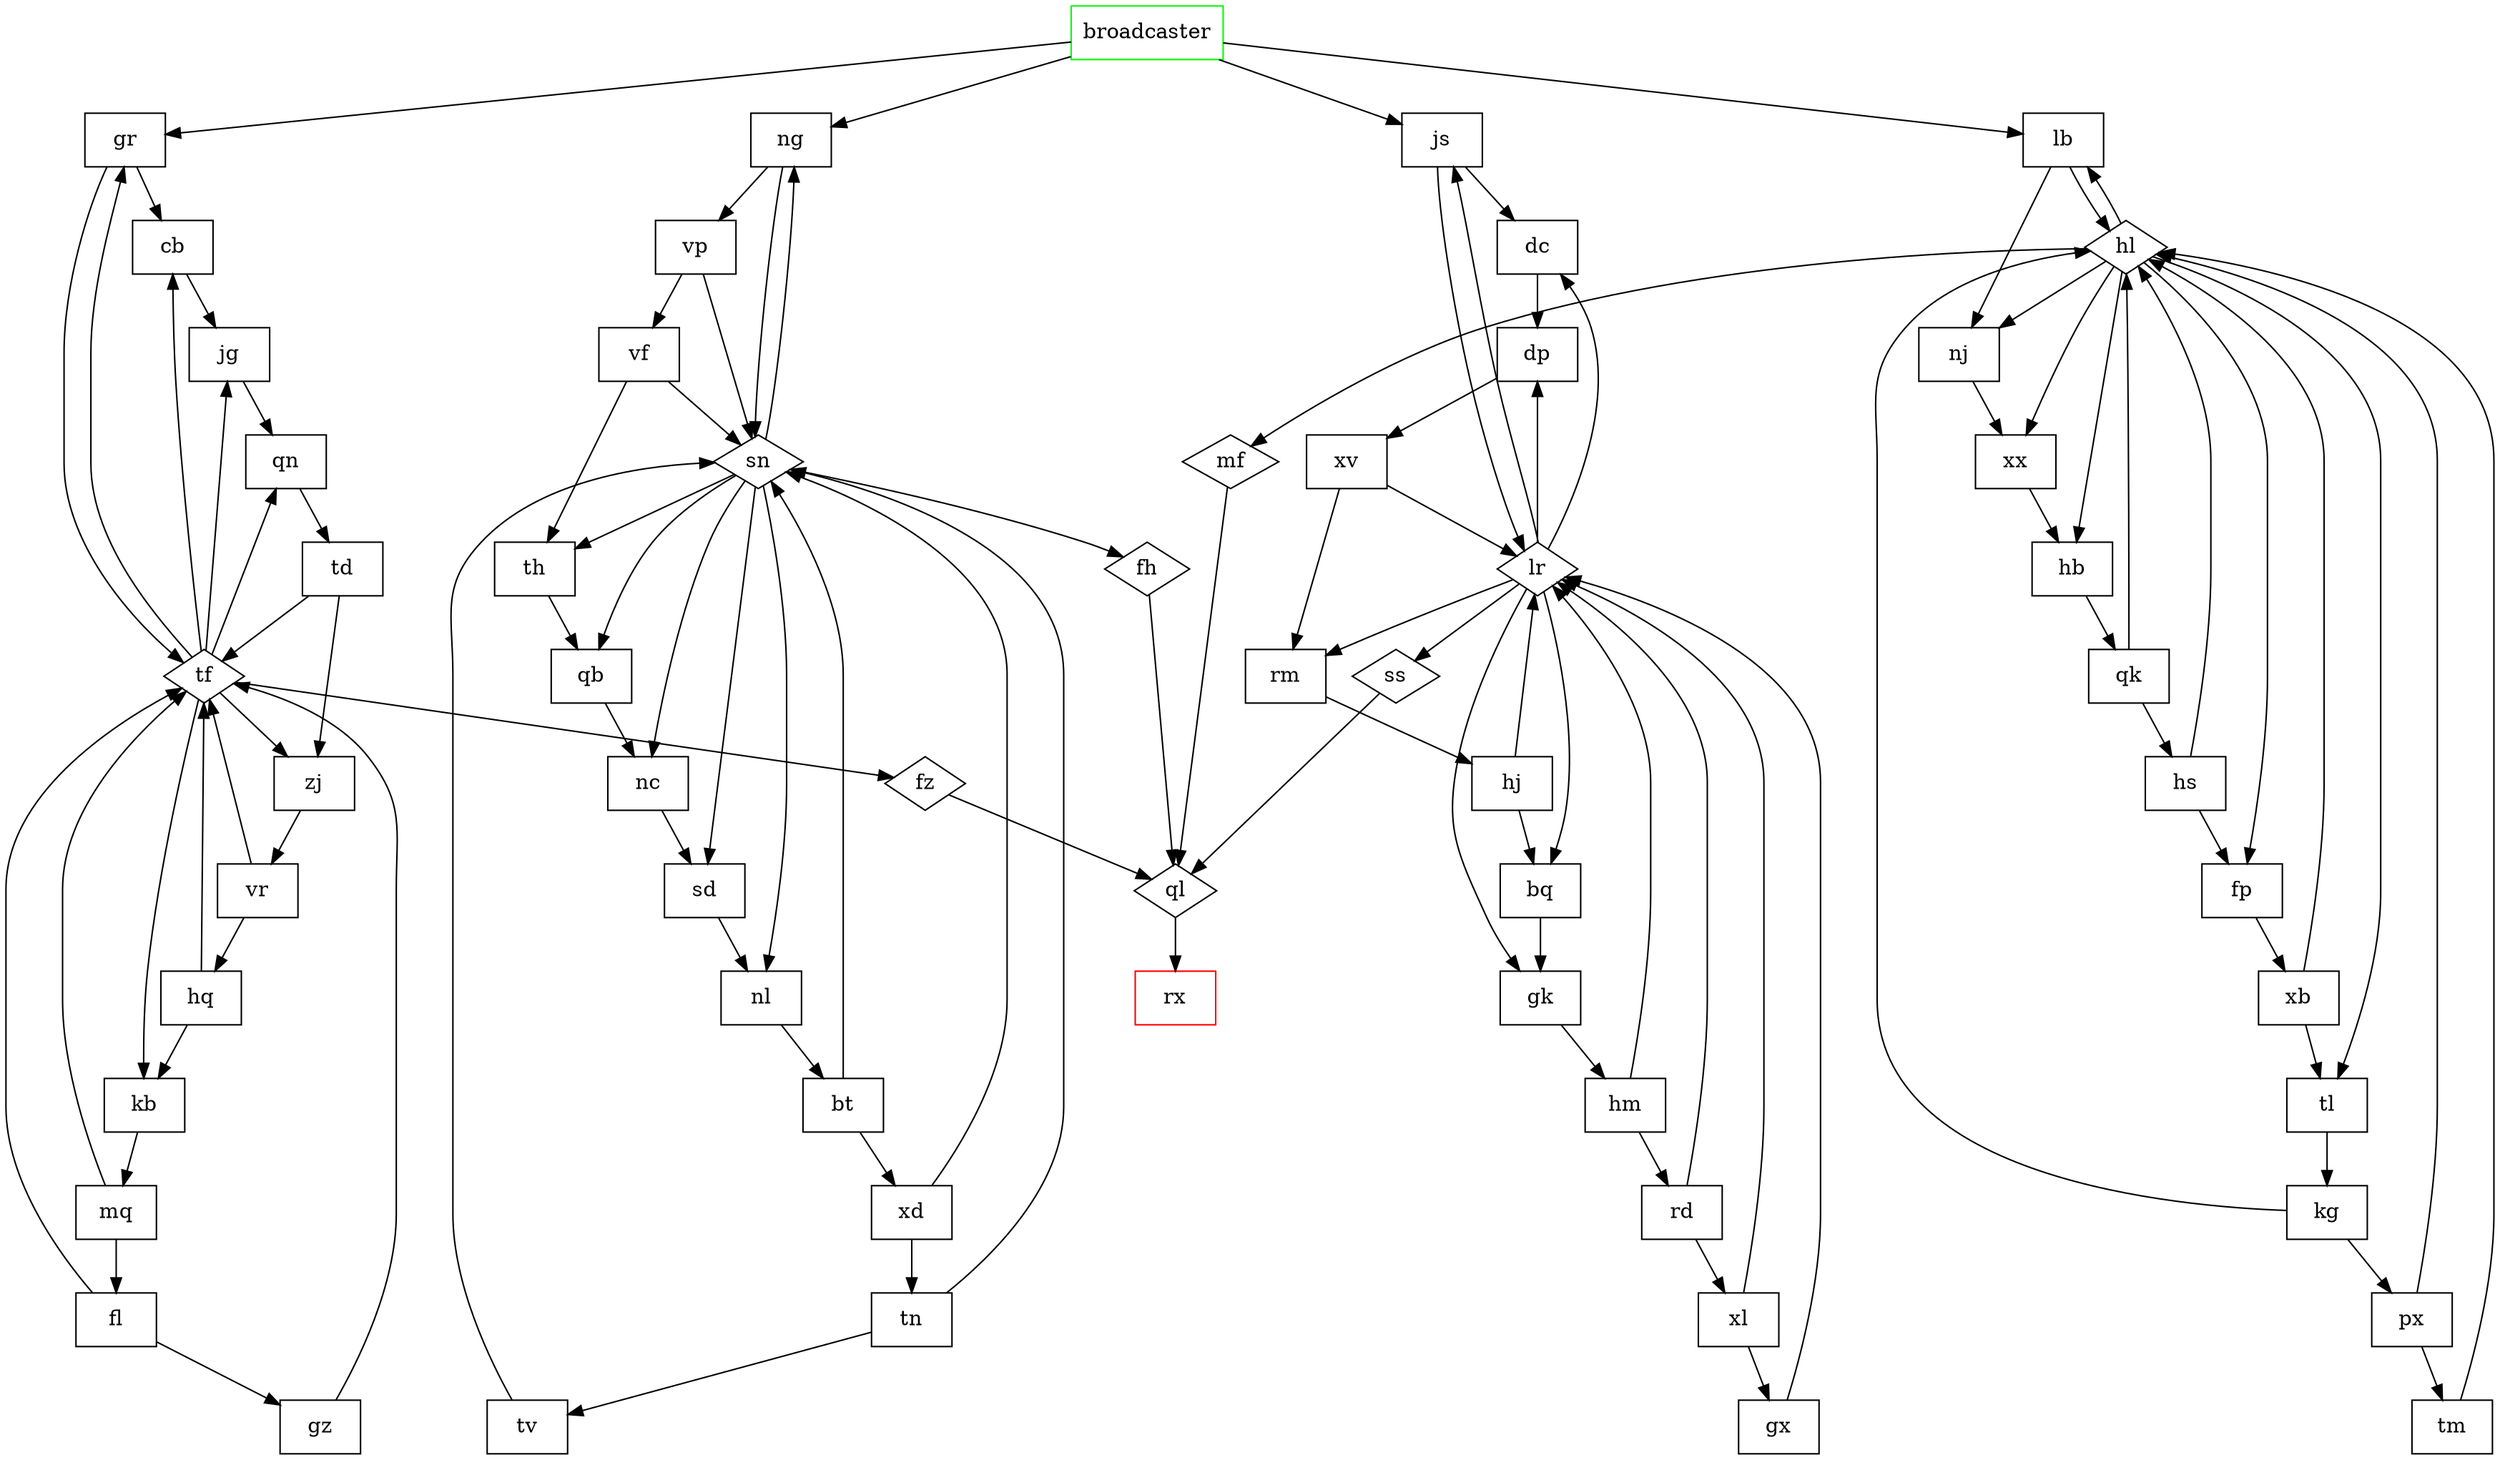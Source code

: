 digraph {
  broadcaster [shape="box" color="green"]
  bq  [shape="box"]
  bt  [shape="box"]
  cb  [shape="box"]
  dc  [shape="box"]
  dp  [shape="box"]
  fh  [shape="diamond"]
  fl  [shape="box"]
  fp  [shape="box"]
  fz  [shape="diamond"]
  gk  [shape="box"]
  gr  [shape="box"]
  gx  [shape="box"]
  gz  [shape="box"]
  hb  [shape="box"]
  hj  [shape="box"]
  hl  [shape="diamond"]
  hm  [shape="box"]
  hq  [shape="box"]
  hs  [shape="box"]
  jg  [shape="box"]
  js  [shape="box"]
  kb  [shape="box"]
  kg  [shape="box"]
  lb  [shape="box"]
  lr  [shape="diamond"]
  mf  [shape="diamond"]
  mq  [shape="box"]
  nc  [shape="box"]
  ng  [shape="box"]
  nj  [shape="box"]
  nl  [shape="box"]
  px  [shape="box"]
  qb  [shape="box"]
  qk  [shape="box"]
  qn  [shape="box"]
  rd  [shape="box"]
  rm  [shape="box"]
  sd  [shape="box"]
  sn  [shape="diamond"]
  ss  [shape="diamond"]
  td  [shape="box"]
  tf  [shape="diamond"]
  th  [shape="box"]
  tl  [shape="box"]
  tm  [shape="box"]
  tn  [shape="box"]
  tv  [shape="box"]
  vf  [shape="box"]
  vp  [shape="box"]
  vr  [shape="box"]
  xb  [shape="box"]
  xd  [shape="box"]
  xl  [shape="box"]
  xv  [shape="box"]
  xx  [shape="box"]
  zj  [shape="box"]
  ql  [shape="diamond"]
  rx  [shape="box" color="red"]

  fl -> tf
  fl ->gz
  xb -> hl
  xb ->tl
  mq -> tf
  mq ->fl
  px -> hl
  px ->tm
  dp -> xv
  broadcaster -> js
  broadcaster -> ng
  broadcaster -> lb
  broadcaster ->gr
  gk -> hm
  vp -> vf
  vp -> sn
  fp -> xb
  lr -> ss
  lr -> rm
  lr -> dc
  lr -> js
  lr -> gk
  lr -> dp
  lr -> bq
  xl -> gx
  xl -> lr
  xx -> hb
  cb -> jg
  hl -> nj
  hl -> lb
  hl -> tl
  hl -> xx
  hl -> hb
  hl -> fp
  hl -> mf
  vr -> tf
  vr -> hq
  bq -> gk
  jg -> qn
  hb -> qk
  qk -> hs
  qk -> hl
  gz -> tf
  rm -> hj
  tf -> cb
  tf -> jg
  tf -> fz
  tf -> gr
  tf -> zj
  tf -> qn
  tf -> kb
  qn -> td
  js -> lr
  js -> dc
  qb -> nc
  zj -> vr
  td -> tf
  td -> zj
  tl -> kg
  gx -> lr
  hm -> lr
  hm -> rd
  nj -> xx
  hq -> kb
  hq -> tf
  kg -> px
  kg -> hl
  dc -> dp
  vf -> th
  vf -> sn
  tm -> hl
  xd -> tn
  xd -> sn
  ng -> vp
  ng -> sn
  th -> qb
  rd -> xl
  rd -> lr
  bt -> xd
  bt -> sn
  tv -> sn
  nl -> bt
  hs -> fp
  hs -> hl
  xv -> rm
  xv -> lr
  tn -> sn
  tn -> tv
  hj -> lr
  hj -> bq
  sd -> nl
  sn -> sd
  sn -> fh
  sn -> th
  sn -> qb
  sn -> nl
  sn -> ng
  sn -> nc
  kb -> mq
  lb -> nj
  lb -> hl
  gr -> tf
  gr -> cb
  nc -> sd
  fh -> ql
  mf -> ql
  fz -> ql
  ss -> ql
  ql -> rx
}
